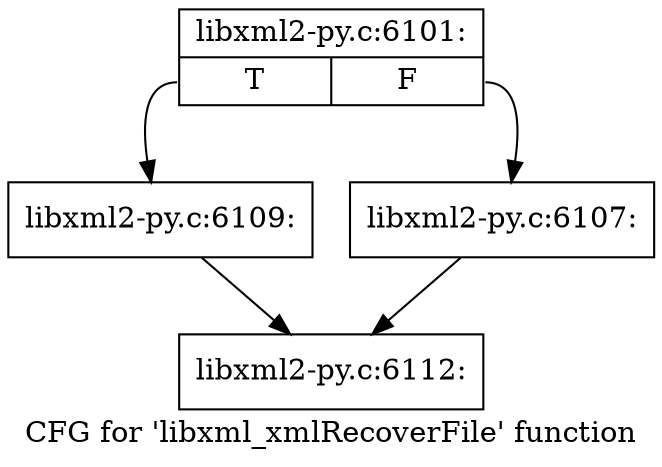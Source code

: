 digraph "CFG for 'libxml_xmlRecoverFile' function" {
	label="CFG for 'libxml_xmlRecoverFile' function";

	Node0x41d2780 [shape=record,label="{libxml2-py.c:6101:|{<s0>T|<s1>F}}"];
	Node0x41d2780:s0 -> Node0x41d5570;
	Node0x41d2780:s1 -> Node0x41d5520;
	Node0x41d5520 [shape=record,label="{libxml2-py.c:6107:}"];
	Node0x41d5520 -> Node0x41d3da0;
	Node0x41d5570 [shape=record,label="{libxml2-py.c:6109:}"];
	Node0x41d5570 -> Node0x41d3da0;
	Node0x41d3da0 [shape=record,label="{libxml2-py.c:6112:}"];
}
